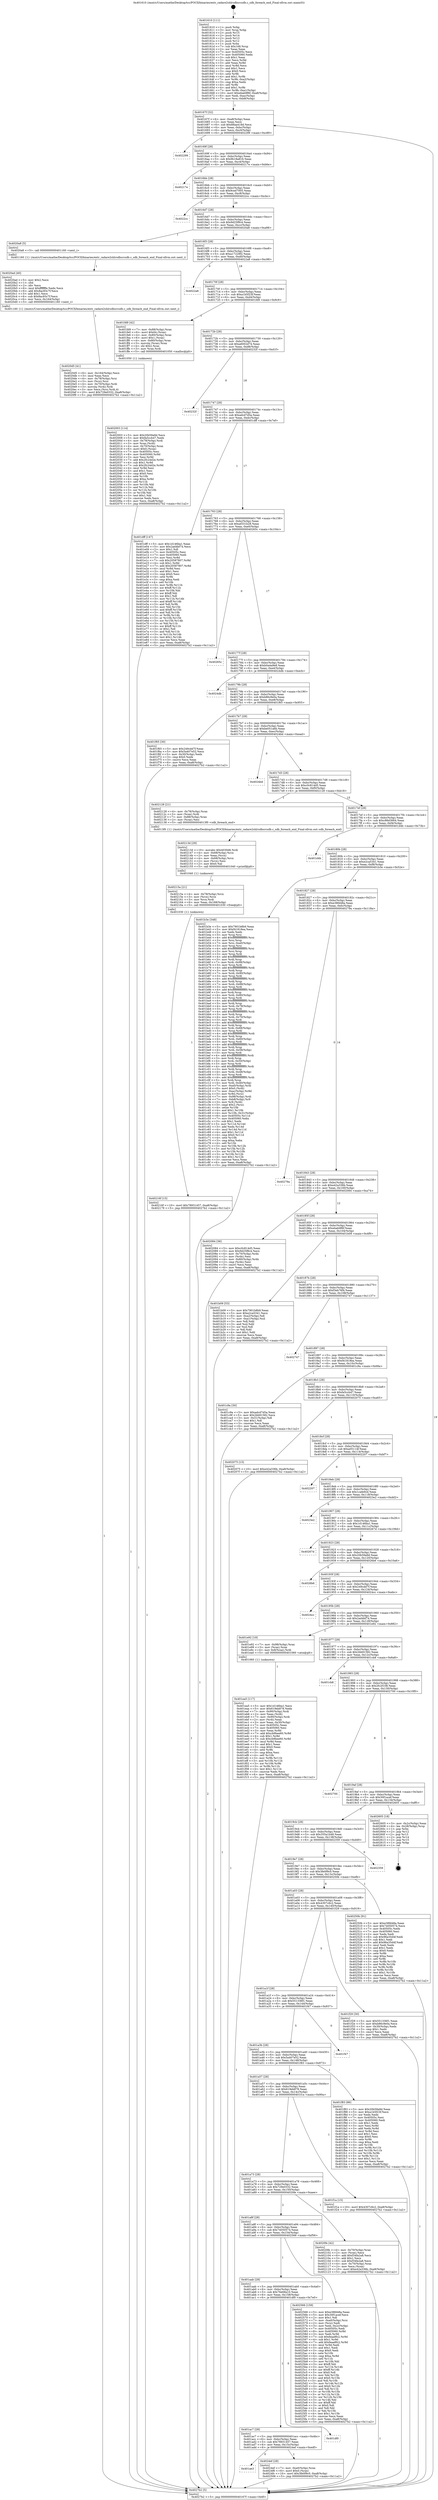 digraph "0x401610" {
  label = "0x401610 (/mnt/c/Users/mathe/Desktop/tcc/POCII/binaries/extr_radare2shlrsdbsrcsdb.c_sdb_foreach_end_Final-ollvm.out::main(0))"
  labelloc = "t"
  node[shape=record]

  Entry [label="",width=0.3,height=0.3,shape=circle,fillcolor=black,style=filled]
  "0x40167f" [label="{
     0x40167f [32]\l
     | [instrs]\l
     &nbsp;&nbsp;0x40167f \<+6\>: mov -0xa8(%rbp),%eax\l
     &nbsp;&nbsp;0x401685 \<+2\>: mov %eax,%ecx\l
     &nbsp;&nbsp;0x401687 \<+6\>: sub $0x88aa418d,%ecx\l
     &nbsp;&nbsp;0x40168d \<+6\>: mov %eax,-0xbc(%rbp)\l
     &nbsp;&nbsp;0x401693 \<+6\>: mov %ecx,-0xc0(%rbp)\l
     &nbsp;&nbsp;0x401699 \<+6\>: je 0000000000402299 \<main+0xc89\>\l
  }"]
  "0x402299" [label="{
     0x402299\l
  }", style=dashed]
  "0x40169f" [label="{
     0x40169f [28]\l
     | [instrs]\l
     &nbsp;&nbsp;0x40169f \<+5\>: jmp 00000000004016a4 \<main+0x94\>\l
     &nbsp;&nbsp;0x4016a4 \<+6\>: mov -0xbc(%rbp),%eax\l
     &nbsp;&nbsp;0x4016aa \<+5\>: sub $0x9b18a816,%eax\l
     &nbsp;&nbsp;0x4016af \<+6\>: mov %eax,-0xc4(%rbp)\l
     &nbsp;&nbsp;0x4016b5 \<+6\>: je 000000000040217e \<main+0xb6e\>\l
  }"]
  Exit [label="",width=0.3,height=0.3,shape=circle,fillcolor=black,style=filled,peripheries=2]
  "0x40217e" [label="{
     0x40217e\l
  }", style=dashed]
  "0x4016bb" [label="{
     0x4016bb [28]\l
     | [instrs]\l
     &nbsp;&nbsp;0x4016bb \<+5\>: jmp 00000000004016c0 \<main+0xb0\>\l
     &nbsp;&nbsp;0x4016c0 \<+6\>: mov -0xbc(%rbp),%eax\l
     &nbsp;&nbsp;0x4016c6 \<+5\>: sub $0x9ced7005,%eax\l
     &nbsp;&nbsp;0x4016cb \<+6\>: mov %eax,-0xc8(%rbp)\l
     &nbsp;&nbsp;0x4016d1 \<+6\>: je 00000000004022cc \<main+0xcbc\>\l
  }"]
  "0x401ae3" [label="{
     0x401ae3\l
  }", style=dashed]
  "0x4022cc" [label="{
     0x4022cc\l
  }", style=dashed]
  "0x4016d7" [label="{
     0x4016d7 [28]\l
     | [instrs]\l
     &nbsp;&nbsp;0x4016d7 \<+5\>: jmp 00000000004016dc \<main+0xcc\>\l
     &nbsp;&nbsp;0x4016dc \<+6\>: mov -0xbc(%rbp),%eax\l
     &nbsp;&nbsp;0x4016e2 \<+5\>: sub $0x9d25f8c4,%eax\l
     &nbsp;&nbsp;0x4016e7 \<+6\>: mov %eax,-0xcc(%rbp)\l
     &nbsp;&nbsp;0x4016ed \<+6\>: je 00000000004020a8 \<main+0xa98\>\l
  }"]
  "0x4024ef" [label="{
     0x4024ef [28]\l
     | [instrs]\l
     &nbsp;&nbsp;0x4024ef \<+7\>: mov -0xa0(%rbp),%rax\l
     &nbsp;&nbsp;0x4024f6 \<+6\>: movl $0x0,(%rax)\l
     &nbsp;&nbsp;0x4024fc \<+10\>: movl $0x3fe0f9c0,-0xa8(%rbp)\l
     &nbsp;&nbsp;0x402506 \<+5\>: jmp 00000000004027b2 \<main+0x11a2\>\l
  }"]
  "0x4020a8" [label="{
     0x4020a8 [5]\l
     | [instrs]\l
     &nbsp;&nbsp;0x4020a8 \<+5\>: call 0000000000401160 \<next_i\>\l
     | [calls]\l
     &nbsp;&nbsp;0x401160 \{1\} (/mnt/c/Users/mathe/Desktop/tcc/POCII/binaries/extr_radare2shlrsdbsrcsdb.c_sdb_foreach_end_Final-ollvm.out::next_i)\l
  }"]
  "0x4016f3" [label="{
     0x4016f3 [28]\l
     | [instrs]\l
     &nbsp;&nbsp;0x4016f3 \<+5\>: jmp 00000000004016f8 \<main+0xe8\>\l
     &nbsp;&nbsp;0x4016f8 \<+6\>: mov -0xbc(%rbp),%eax\l
     &nbsp;&nbsp;0x4016fe \<+5\>: sub $0xa17229f2,%eax\l
     &nbsp;&nbsp;0x401703 \<+6\>: mov %eax,-0xd0(%rbp)\l
     &nbsp;&nbsp;0x401709 \<+6\>: je 00000000004022a8 \<main+0xc98\>\l
  }"]
  "0x401ac7" [label="{
     0x401ac7 [28]\l
     | [instrs]\l
     &nbsp;&nbsp;0x401ac7 \<+5\>: jmp 0000000000401acc \<main+0x4bc\>\l
     &nbsp;&nbsp;0x401acc \<+6\>: mov -0xbc(%rbp),%eax\l
     &nbsp;&nbsp;0x401ad2 \<+5\>: sub $0x78931457,%eax\l
     &nbsp;&nbsp;0x401ad7 \<+6\>: mov %eax,-0x15c(%rbp)\l
     &nbsp;&nbsp;0x401add \<+6\>: je 00000000004024ef \<main+0xedf\>\l
  }"]
  "0x4022a8" [label="{
     0x4022a8\l
  }", style=dashed]
  "0x40170f" [label="{
     0x40170f [28]\l
     | [instrs]\l
     &nbsp;&nbsp;0x40170f \<+5\>: jmp 0000000000401714 \<main+0x104\>\l
     &nbsp;&nbsp;0x401714 \<+6\>: mov -0xbc(%rbp),%eax\l
     &nbsp;&nbsp;0x40171a \<+5\>: sub $0xa1b5f23f,%eax\l
     &nbsp;&nbsp;0x40171f \<+6\>: mov %eax,-0xd4(%rbp)\l
     &nbsp;&nbsp;0x401725 \<+6\>: je 0000000000401fd9 \<main+0x9c9\>\l
  }"]
  "0x401df0" [label="{
     0x401df0\l
  }", style=dashed]
  "0x401fd9" [label="{
     0x401fd9 [42]\l
     | [instrs]\l
     &nbsp;&nbsp;0x401fd9 \<+7\>: mov -0x88(%rbp),%rax\l
     &nbsp;&nbsp;0x401fe0 \<+6\>: movl $0x64,(%rax)\l
     &nbsp;&nbsp;0x401fe6 \<+4\>: mov -0x80(%rbp),%rax\l
     &nbsp;&nbsp;0x401fea \<+6\>: movl $0x1,(%rax)\l
     &nbsp;&nbsp;0x401ff0 \<+4\>: mov -0x80(%rbp),%rax\l
     &nbsp;&nbsp;0x401ff4 \<+3\>: movslq (%rax),%rax\l
     &nbsp;&nbsp;0x401ff7 \<+4\>: shl $0x2,%rax\l
     &nbsp;&nbsp;0x401ffb \<+3\>: mov %rax,%rdi\l
     &nbsp;&nbsp;0x401ffe \<+5\>: call 0000000000401050 \<malloc@plt\>\l
     | [calls]\l
     &nbsp;&nbsp;0x401050 \{1\} (unknown)\l
  }"]
  "0x40172b" [label="{
     0x40172b [28]\l
     | [instrs]\l
     &nbsp;&nbsp;0x40172b \<+5\>: jmp 0000000000401730 \<main+0x120\>\l
     &nbsp;&nbsp;0x401730 \<+6\>: mov -0xbc(%rbp),%eax\l
     &nbsp;&nbsp;0x401736 \<+5\>: sub $0xa6002d74,%eax\l
     &nbsp;&nbsp;0x40173b \<+6\>: mov %eax,-0xd8(%rbp)\l
     &nbsp;&nbsp;0x401741 \<+6\>: je 000000000040232f \<main+0xd1f\>\l
  }"]
  "0x401aab" [label="{
     0x401aab [28]\l
     | [instrs]\l
     &nbsp;&nbsp;0x401aab \<+5\>: jmp 0000000000401ab0 \<main+0x4a0\>\l
     &nbsp;&nbsp;0x401ab0 \<+6\>: mov -0xbc(%rbp),%eax\l
     &nbsp;&nbsp;0x401ab6 \<+5\>: sub $0x76e68a10,%eax\l
     &nbsp;&nbsp;0x401abb \<+6\>: mov %eax,-0x158(%rbp)\l
     &nbsp;&nbsp;0x401ac1 \<+6\>: je 0000000000401df0 \<main+0x7e0\>\l
  }"]
  "0x40232f" [label="{
     0x40232f\l
  }", style=dashed]
  "0x401747" [label="{
     0x401747 [28]\l
     | [instrs]\l
     &nbsp;&nbsp;0x401747 \<+5\>: jmp 000000000040174c \<main+0x13c\>\l
     &nbsp;&nbsp;0x40174c \<+6\>: mov -0xbc(%rbp),%eax\l
     &nbsp;&nbsp;0x401752 \<+5\>: sub $0xadcd7d5a,%eax\l
     &nbsp;&nbsp;0x401757 \<+6\>: mov %eax,-0xdc(%rbp)\l
     &nbsp;&nbsp;0x40175d \<+6\>: je 0000000000401dff \<main+0x7ef\>\l
  }"]
  "0x402566" [label="{
     0x402566 [159]\l
     | [instrs]\l
     &nbsp;&nbsp;0x402566 \<+5\>: mov $0xe38fd48a,%eax\l
     &nbsp;&nbsp;0x40256b \<+5\>: mov $0x30f1acef,%ecx\l
     &nbsp;&nbsp;0x402570 \<+2\>: mov $0x1,%dl\l
     &nbsp;&nbsp;0x402572 \<+7\>: mov -0xa0(%rbp),%rsi\l
     &nbsp;&nbsp;0x402579 \<+2\>: mov (%rsi),%edi\l
     &nbsp;&nbsp;0x40257b \<+3\>: mov %edi,-0x2c(%rbp)\l
     &nbsp;&nbsp;0x40257e \<+7\>: mov 0x40505c,%edi\l
     &nbsp;&nbsp;0x402585 \<+8\>: mov 0x405060,%r8d\l
     &nbsp;&nbsp;0x40258d \<+3\>: mov %edi,%r9d\l
     &nbsp;&nbsp;0x402590 \<+7\>: sub $0xfeaa8fc2,%r9d\l
     &nbsp;&nbsp;0x402597 \<+4\>: sub $0x1,%r9d\l
     &nbsp;&nbsp;0x40259b \<+7\>: add $0xfeaa8fc2,%r9d\l
     &nbsp;&nbsp;0x4025a2 \<+4\>: imul %r9d,%edi\l
     &nbsp;&nbsp;0x4025a6 \<+3\>: and $0x1,%edi\l
     &nbsp;&nbsp;0x4025a9 \<+3\>: cmp $0x0,%edi\l
     &nbsp;&nbsp;0x4025ac \<+4\>: sete %r10b\l
     &nbsp;&nbsp;0x4025b0 \<+4\>: cmp $0xa,%r8d\l
     &nbsp;&nbsp;0x4025b4 \<+4\>: setl %r11b\l
     &nbsp;&nbsp;0x4025b8 \<+3\>: mov %r10b,%bl\l
     &nbsp;&nbsp;0x4025bb \<+3\>: xor $0xff,%bl\l
     &nbsp;&nbsp;0x4025be \<+3\>: mov %r11b,%r14b\l
     &nbsp;&nbsp;0x4025c1 \<+4\>: xor $0xff,%r14b\l
     &nbsp;&nbsp;0x4025c5 \<+3\>: xor $0x0,%dl\l
     &nbsp;&nbsp;0x4025c8 \<+3\>: mov %bl,%r15b\l
     &nbsp;&nbsp;0x4025cb \<+4\>: and $0x0,%r15b\l
     &nbsp;&nbsp;0x4025cf \<+3\>: and %dl,%r10b\l
     &nbsp;&nbsp;0x4025d2 \<+3\>: mov %r14b,%r12b\l
     &nbsp;&nbsp;0x4025d5 \<+4\>: and $0x0,%r12b\l
     &nbsp;&nbsp;0x4025d9 \<+3\>: and %dl,%r11b\l
     &nbsp;&nbsp;0x4025dc \<+3\>: or %r10b,%r15b\l
     &nbsp;&nbsp;0x4025df \<+3\>: or %r11b,%r12b\l
     &nbsp;&nbsp;0x4025e2 \<+3\>: xor %r12b,%r15b\l
     &nbsp;&nbsp;0x4025e5 \<+3\>: or %r14b,%bl\l
     &nbsp;&nbsp;0x4025e8 \<+3\>: xor $0xff,%bl\l
     &nbsp;&nbsp;0x4025eb \<+3\>: or $0x0,%dl\l
     &nbsp;&nbsp;0x4025ee \<+2\>: and %dl,%bl\l
     &nbsp;&nbsp;0x4025f0 \<+3\>: or %bl,%r15b\l
     &nbsp;&nbsp;0x4025f3 \<+4\>: test $0x1,%r15b\l
     &nbsp;&nbsp;0x4025f7 \<+3\>: cmovne %ecx,%eax\l
     &nbsp;&nbsp;0x4025fa \<+6\>: mov %eax,-0xa8(%rbp)\l
     &nbsp;&nbsp;0x402600 \<+5\>: jmp 00000000004027b2 \<main+0x11a2\>\l
  }"]
  "0x401dff" [label="{
     0x401dff [147]\l
     | [instrs]\l
     &nbsp;&nbsp;0x401dff \<+5\>: mov $0x1d146ba1,%eax\l
     &nbsp;&nbsp;0x401e04 \<+5\>: mov $0x2ad4bf74,%ecx\l
     &nbsp;&nbsp;0x401e09 \<+2\>: mov $0x1,%dl\l
     &nbsp;&nbsp;0x401e0b \<+7\>: mov 0x40505c,%esi\l
     &nbsp;&nbsp;0x401e12 \<+7\>: mov 0x405060,%edi\l
     &nbsp;&nbsp;0x401e19 \<+3\>: mov %esi,%r8d\l
     &nbsp;&nbsp;0x401e1c \<+7\>: sub $0x20587807,%r8d\l
     &nbsp;&nbsp;0x401e23 \<+4\>: sub $0x1,%r8d\l
     &nbsp;&nbsp;0x401e27 \<+7\>: add $0x20587807,%r8d\l
     &nbsp;&nbsp;0x401e2e \<+4\>: imul %r8d,%esi\l
     &nbsp;&nbsp;0x401e32 \<+3\>: and $0x1,%esi\l
     &nbsp;&nbsp;0x401e35 \<+3\>: cmp $0x0,%esi\l
     &nbsp;&nbsp;0x401e38 \<+4\>: sete %r9b\l
     &nbsp;&nbsp;0x401e3c \<+3\>: cmp $0xa,%edi\l
     &nbsp;&nbsp;0x401e3f \<+4\>: setl %r10b\l
     &nbsp;&nbsp;0x401e43 \<+3\>: mov %r9b,%r11b\l
     &nbsp;&nbsp;0x401e46 \<+4\>: xor $0xff,%r11b\l
     &nbsp;&nbsp;0x401e4a \<+3\>: mov %r10b,%bl\l
     &nbsp;&nbsp;0x401e4d \<+3\>: xor $0xff,%bl\l
     &nbsp;&nbsp;0x401e50 \<+3\>: xor $0x1,%dl\l
     &nbsp;&nbsp;0x401e53 \<+3\>: mov %r11b,%r14b\l
     &nbsp;&nbsp;0x401e56 \<+4\>: and $0xff,%r14b\l
     &nbsp;&nbsp;0x401e5a \<+3\>: and %dl,%r9b\l
     &nbsp;&nbsp;0x401e5d \<+3\>: mov %bl,%r15b\l
     &nbsp;&nbsp;0x401e60 \<+4\>: and $0xff,%r15b\l
     &nbsp;&nbsp;0x401e64 \<+3\>: and %dl,%r10b\l
     &nbsp;&nbsp;0x401e67 \<+3\>: or %r9b,%r14b\l
     &nbsp;&nbsp;0x401e6a \<+3\>: or %r10b,%r15b\l
     &nbsp;&nbsp;0x401e6d \<+3\>: xor %r15b,%r14b\l
     &nbsp;&nbsp;0x401e70 \<+3\>: or %bl,%r11b\l
     &nbsp;&nbsp;0x401e73 \<+4\>: xor $0xff,%r11b\l
     &nbsp;&nbsp;0x401e77 \<+3\>: or $0x1,%dl\l
     &nbsp;&nbsp;0x401e7a \<+3\>: and %dl,%r11b\l
     &nbsp;&nbsp;0x401e7d \<+3\>: or %r11b,%r14b\l
     &nbsp;&nbsp;0x401e80 \<+4\>: test $0x1,%r14b\l
     &nbsp;&nbsp;0x401e84 \<+3\>: cmovne %ecx,%eax\l
     &nbsp;&nbsp;0x401e87 \<+6\>: mov %eax,-0xa8(%rbp)\l
     &nbsp;&nbsp;0x401e8d \<+5\>: jmp 00000000004027b2 \<main+0x11a2\>\l
  }"]
  "0x401763" [label="{
     0x401763 [28]\l
     | [instrs]\l
     &nbsp;&nbsp;0x401763 \<+5\>: jmp 0000000000401768 \<main+0x158\>\l
     &nbsp;&nbsp;0x401768 \<+6\>: mov -0xbc(%rbp),%eax\l
     &nbsp;&nbsp;0x40176e \<+5\>: sub $0xaf331b28,%eax\l
     &nbsp;&nbsp;0x401773 \<+6\>: mov %eax,-0xe0(%rbp)\l
     &nbsp;&nbsp;0x401779 \<+6\>: je 000000000040265c \<main+0x104c\>\l
  }"]
  "0x40216f" [label="{
     0x40216f [15]\l
     | [instrs]\l
     &nbsp;&nbsp;0x40216f \<+10\>: movl $0x78931457,-0xa8(%rbp)\l
     &nbsp;&nbsp;0x402179 \<+5\>: jmp 00000000004027b2 \<main+0x11a2\>\l
  }"]
  "0x40265c" [label="{
     0x40265c\l
  }", style=dashed]
  "0x40177f" [label="{
     0x40177f [28]\l
     | [instrs]\l
     &nbsp;&nbsp;0x40177f \<+5\>: jmp 0000000000401784 \<main+0x174\>\l
     &nbsp;&nbsp;0x401784 \<+6\>: mov -0xbc(%rbp),%eax\l
     &nbsp;&nbsp;0x40178a \<+5\>: sub $0xb0a4a9e8,%eax\l
     &nbsp;&nbsp;0x40178f \<+6\>: mov %eax,-0xe4(%rbp)\l
     &nbsp;&nbsp;0x401795 \<+6\>: je 00000000004024db \<main+0xecb\>\l
  }"]
  "0x40215a" [label="{
     0x40215a [21]\l
     | [instrs]\l
     &nbsp;&nbsp;0x40215a \<+4\>: mov -0x78(%rbp),%rcx\l
     &nbsp;&nbsp;0x40215e \<+3\>: mov (%rcx),%rcx\l
     &nbsp;&nbsp;0x402161 \<+3\>: mov %rcx,%rdi\l
     &nbsp;&nbsp;0x402164 \<+6\>: mov %eax,-0x168(%rbp)\l
     &nbsp;&nbsp;0x40216a \<+5\>: call 0000000000401030 \<free@plt\>\l
     | [calls]\l
     &nbsp;&nbsp;0x401030 \{1\} (unknown)\l
  }"]
  "0x4024db" [label="{
     0x4024db\l
  }", style=dashed]
  "0x40179b" [label="{
     0x40179b [28]\l
     | [instrs]\l
     &nbsp;&nbsp;0x40179b \<+5\>: jmp 00000000004017a0 \<main+0x190\>\l
     &nbsp;&nbsp;0x4017a0 \<+6\>: mov -0xbc(%rbp),%eax\l
     &nbsp;&nbsp;0x4017a6 \<+5\>: sub $0xb86c9e0a,%eax\l
     &nbsp;&nbsp;0x4017ab \<+6\>: mov %eax,-0xe8(%rbp)\l
     &nbsp;&nbsp;0x4017b1 \<+6\>: je 0000000000401f65 \<main+0x955\>\l
  }"]
  "0x40213d" [label="{
     0x40213d [29]\l
     | [instrs]\l
     &nbsp;&nbsp;0x40213d \<+10\>: movabs $0x4030d6,%rdi\l
     &nbsp;&nbsp;0x402147 \<+4\>: mov -0x68(%rbp),%rcx\l
     &nbsp;&nbsp;0x40214b \<+2\>: mov %eax,(%rcx)\l
     &nbsp;&nbsp;0x40214d \<+4\>: mov -0x68(%rbp),%rcx\l
     &nbsp;&nbsp;0x402151 \<+2\>: mov (%rcx),%esi\l
     &nbsp;&nbsp;0x402153 \<+2\>: mov $0x0,%al\l
     &nbsp;&nbsp;0x402155 \<+5\>: call 0000000000401040 \<printf@plt\>\l
     | [calls]\l
     &nbsp;&nbsp;0x401040 \{1\} (unknown)\l
  }"]
  "0x401f65" [label="{
     0x401f65 [30]\l
     | [instrs]\l
     &nbsp;&nbsp;0x401f65 \<+5\>: mov $0x249cdd7f,%eax\l
     &nbsp;&nbsp;0x401f6a \<+5\>: mov $0x5a407e52,%ecx\l
     &nbsp;&nbsp;0x401f6f \<+3\>: mov -0x30(%rbp),%edx\l
     &nbsp;&nbsp;0x401f72 \<+3\>: cmp $0x0,%edx\l
     &nbsp;&nbsp;0x401f75 \<+3\>: cmove %ecx,%eax\l
     &nbsp;&nbsp;0x401f78 \<+6\>: mov %eax,-0xa8(%rbp)\l
     &nbsp;&nbsp;0x401f7e \<+5\>: jmp 00000000004027b2 \<main+0x11a2\>\l
  }"]
  "0x4017b7" [label="{
     0x4017b7 [28]\l
     | [instrs]\l
     &nbsp;&nbsp;0x4017b7 \<+5\>: jmp 00000000004017bc \<main+0x1ac\>\l
     &nbsp;&nbsp;0x4017bc \<+6\>: mov -0xbc(%rbp),%eax\l
     &nbsp;&nbsp;0x4017c2 \<+5\>: sub $0xbe051a6b,%eax\l
     &nbsp;&nbsp;0x4017c7 \<+6\>: mov %eax,-0xec(%rbp)\l
     &nbsp;&nbsp;0x4017cd \<+6\>: je 00000000004024bd \<main+0xead\>\l
  }"]
  "0x401a8f" [label="{
     0x401a8f [28]\l
     | [instrs]\l
     &nbsp;&nbsp;0x401a8f \<+5\>: jmp 0000000000401a94 \<main+0x484\>\l
     &nbsp;&nbsp;0x401a94 \<+6\>: mov -0xbc(%rbp),%eax\l
     &nbsp;&nbsp;0x401a9a \<+5\>: sub $0x74050574,%eax\l
     &nbsp;&nbsp;0x401a9f \<+6\>: mov %eax,-0x154(%rbp)\l
     &nbsp;&nbsp;0x401aa5 \<+6\>: je 0000000000402566 \<main+0xf56\>\l
  }"]
  "0x4024bd" [label="{
     0x4024bd\l
  }", style=dashed]
  "0x4017d3" [label="{
     0x4017d3 [28]\l
     | [instrs]\l
     &nbsp;&nbsp;0x4017d3 \<+5\>: jmp 00000000004017d8 \<main+0x1c8\>\l
     &nbsp;&nbsp;0x4017d8 \<+6\>: mov -0xbc(%rbp),%eax\l
     &nbsp;&nbsp;0x4017de \<+5\>: sub $0xc0c814d5,%eax\l
     &nbsp;&nbsp;0x4017e3 \<+6\>: mov %eax,-0xf0(%rbp)\l
     &nbsp;&nbsp;0x4017e9 \<+6\>: je 0000000000402128 \<main+0xb18\>\l
  }"]
  "0x4020fe" [label="{
     0x4020fe [42]\l
     | [instrs]\l
     &nbsp;&nbsp;0x4020fe \<+4\>: mov -0x70(%rbp),%rax\l
     &nbsp;&nbsp;0x402102 \<+2\>: mov (%rax),%ecx\l
     &nbsp;&nbsp;0x402104 \<+6\>: add $0xf34fa2a8,%ecx\l
     &nbsp;&nbsp;0x40210a \<+3\>: add $0x1,%ecx\l
     &nbsp;&nbsp;0x40210d \<+6\>: sub $0xf34fa2a8,%ecx\l
     &nbsp;&nbsp;0x402113 \<+4\>: mov -0x70(%rbp),%rax\l
     &nbsp;&nbsp;0x402117 \<+2\>: mov %ecx,(%rax)\l
     &nbsp;&nbsp;0x402119 \<+10\>: movl $0xe42a336b,-0xa8(%rbp)\l
     &nbsp;&nbsp;0x402123 \<+5\>: jmp 00000000004027b2 \<main+0x11a2\>\l
  }"]
  "0x402128" [label="{
     0x402128 [21]\l
     | [instrs]\l
     &nbsp;&nbsp;0x402128 \<+4\>: mov -0x78(%rbp),%rax\l
     &nbsp;&nbsp;0x40212c \<+3\>: mov (%rax),%rdi\l
     &nbsp;&nbsp;0x40212f \<+7\>: mov -0x88(%rbp),%rax\l
     &nbsp;&nbsp;0x402136 \<+2\>: mov (%rax),%esi\l
     &nbsp;&nbsp;0x402138 \<+5\>: call 00000000004013f0 \<sdb_foreach_end\>\l
     | [calls]\l
     &nbsp;&nbsp;0x4013f0 \{1\} (/mnt/c/Users/mathe/Desktop/tcc/POCII/binaries/extr_radare2shlrsdbsrcsdb.c_sdb_foreach_end_Final-ollvm.out::sdb_foreach_end)\l
  }"]
  "0x4017ef" [label="{
     0x4017ef [28]\l
     | [instrs]\l
     &nbsp;&nbsp;0x4017ef \<+5\>: jmp 00000000004017f4 \<main+0x1e4\>\l
     &nbsp;&nbsp;0x4017f4 \<+6\>: mov -0xbc(%rbp),%eax\l
     &nbsp;&nbsp;0x4017fa \<+5\>: sub $0xc86d3664,%eax\l
     &nbsp;&nbsp;0x4017ff \<+6\>: mov %eax,-0xf4(%rbp)\l
     &nbsp;&nbsp;0x401805 \<+6\>: je 0000000000401d4b \<main+0x73b\>\l
  }"]
  "0x4020d5" [label="{
     0x4020d5 [41]\l
     | [instrs]\l
     &nbsp;&nbsp;0x4020d5 \<+6\>: mov -0x164(%rbp),%ecx\l
     &nbsp;&nbsp;0x4020db \<+3\>: imul %eax,%ecx\l
     &nbsp;&nbsp;0x4020de \<+4\>: mov -0x78(%rbp),%rsi\l
     &nbsp;&nbsp;0x4020e2 \<+3\>: mov (%rsi),%rsi\l
     &nbsp;&nbsp;0x4020e5 \<+4\>: mov -0x70(%rbp),%rdi\l
     &nbsp;&nbsp;0x4020e9 \<+3\>: movslq (%rdi),%rdi\l
     &nbsp;&nbsp;0x4020ec \<+3\>: mov %ecx,(%rsi,%rdi,4)\l
     &nbsp;&nbsp;0x4020ef \<+10\>: movl $0x729e0332,-0xa8(%rbp)\l
     &nbsp;&nbsp;0x4020f9 \<+5\>: jmp 00000000004027b2 \<main+0x11a2\>\l
  }"]
  "0x401d4b" [label="{
     0x401d4b\l
  }", style=dashed]
  "0x40180b" [label="{
     0x40180b [28]\l
     | [instrs]\l
     &nbsp;&nbsp;0x40180b \<+5\>: jmp 0000000000401810 \<main+0x200\>\l
     &nbsp;&nbsp;0x401810 \<+6\>: mov -0xbc(%rbp),%eax\l
     &nbsp;&nbsp;0x401816 \<+5\>: sub $0xe2ca5341,%eax\l
     &nbsp;&nbsp;0x40181b \<+6\>: mov %eax,-0xf8(%rbp)\l
     &nbsp;&nbsp;0x401821 \<+6\>: je 0000000000401b3e \<main+0x52e\>\l
  }"]
  "0x4020ad" [label="{
     0x4020ad [40]\l
     | [instrs]\l
     &nbsp;&nbsp;0x4020ad \<+5\>: mov $0x2,%ecx\l
     &nbsp;&nbsp;0x4020b2 \<+1\>: cltd\l
     &nbsp;&nbsp;0x4020b3 \<+2\>: idiv %ecx\l
     &nbsp;&nbsp;0x4020b5 \<+6\>: imul $0xfffffffe,%edx,%ecx\l
     &nbsp;&nbsp;0x4020bb \<+6\>: add $0x8ac93c7f,%ecx\l
     &nbsp;&nbsp;0x4020c1 \<+3\>: add $0x1,%ecx\l
     &nbsp;&nbsp;0x4020c4 \<+6\>: sub $0x8ac93c7f,%ecx\l
     &nbsp;&nbsp;0x4020ca \<+6\>: mov %ecx,-0x164(%rbp)\l
     &nbsp;&nbsp;0x4020d0 \<+5\>: call 0000000000401160 \<next_i\>\l
     | [calls]\l
     &nbsp;&nbsp;0x401160 \{1\} (/mnt/c/Users/mathe/Desktop/tcc/POCII/binaries/extr_radare2shlrsdbsrcsdb.c_sdb_foreach_end_Final-ollvm.out::next_i)\l
  }"]
  "0x401b3e" [label="{
     0x401b3e [348]\l
     | [instrs]\l
     &nbsp;&nbsp;0x401b3e \<+5\>: mov $0x7901b8b9,%eax\l
     &nbsp;&nbsp;0x401b43 \<+5\>: mov $0xf41818ea,%ecx\l
     &nbsp;&nbsp;0x401b48 \<+2\>: xor %edx,%edx\l
     &nbsp;&nbsp;0x401b4a \<+3\>: mov %rsp,%rsi\l
     &nbsp;&nbsp;0x401b4d \<+4\>: add $0xfffffffffffffff0,%rsi\l
     &nbsp;&nbsp;0x401b51 \<+3\>: mov %rsi,%rsp\l
     &nbsp;&nbsp;0x401b54 \<+7\>: mov %rsi,-0xa0(%rbp)\l
     &nbsp;&nbsp;0x401b5b \<+3\>: mov %rsp,%rsi\l
     &nbsp;&nbsp;0x401b5e \<+4\>: add $0xfffffffffffffff0,%rsi\l
     &nbsp;&nbsp;0x401b62 \<+3\>: mov %rsi,%rsp\l
     &nbsp;&nbsp;0x401b65 \<+3\>: mov %rsp,%rdi\l
     &nbsp;&nbsp;0x401b68 \<+4\>: add $0xfffffffffffffff0,%rdi\l
     &nbsp;&nbsp;0x401b6c \<+3\>: mov %rdi,%rsp\l
     &nbsp;&nbsp;0x401b6f \<+7\>: mov %rdi,-0x98(%rbp)\l
     &nbsp;&nbsp;0x401b76 \<+3\>: mov %rsp,%rdi\l
     &nbsp;&nbsp;0x401b79 \<+4\>: add $0xfffffffffffffff0,%rdi\l
     &nbsp;&nbsp;0x401b7d \<+3\>: mov %rdi,%rsp\l
     &nbsp;&nbsp;0x401b80 \<+7\>: mov %rdi,-0x90(%rbp)\l
     &nbsp;&nbsp;0x401b87 \<+3\>: mov %rsp,%rdi\l
     &nbsp;&nbsp;0x401b8a \<+4\>: add $0xfffffffffffffff0,%rdi\l
     &nbsp;&nbsp;0x401b8e \<+3\>: mov %rdi,%rsp\l
     &nbsp;&nbsp;0x401b91 \<+7\>: mov %rdi,-0x88(%rbp)\l
     &nbsp;&nbsp;0x401b98 \<+3\>: mov %rsp,%rdi\l
     &nbsp;&nbsp;0x401b9b \<+4\>: add $0xfffffffffffffff0,%rdi\l
     &nbsp;&nbsp;0x401b9f \<+3\>: mov %rdi,%rsp\l
     &nbsp;&nbsp;0x401ba2 \<+4\>: mov %rdi,-0x80(%rbp)\l
     &nbsp;&nbsp;0x401ba6 \<+3\>: mov %rsp,%rdi\l
     &nbsp;&nbsp;0x401ba9 \<+4\>: add $0xfffffffffffffff0,%rdi\l
     &nbsp;&nbsp;0x401bad \<+3\>: mov %rdi,%rsp\l
     &nbsp;&nbsp;0x401bb0 \<+4\>: mov %rdi,-0x78(%rbp)\l
     &nbsp;&nbsp;0x401bb4 \<+3\>: mov %rsp,%rdi\l
     &nbsp;&nbsp;0x401bb7 \<+4\>: add $0xfffffffffffffff0,%rdi\l
     &nbsp;&nbsp;0x401bbb \<+3\>: mov %rdi,%rsp\l
     &nbsp;&nbsp;0x401bbe \<+4\>: mov %rdi,-0x70(%rbp)\l
     &nbsp;&nbsp;0x401bc2 \<+3\>: mov %rsp,%rdi\l
     &nbsp;&nbsp;0x401bc5 \<+4\>: add $0xfffffffffffffff0,%rdi\l
     &nbsp;&nbsp;0x401bc9 \<+3\>: mov %rdi,%rsp\l
     &nbsp;&nbsp;0x401bcc \<+4\>: mov %rdi,-0x68(%rbp)\l
     &nbsp;&nbsp;0x401bd0 \<+3\>: mov %rsp,%rdi\l
     &nbsp;&nbsp;0x401bd3 \<+4\>: add $0xfffffffffffffff0,%rdi\l
     &nbsp;&nbsp;0x401bd7 \<+3\>: mov %rdi,%rsp\l
     &nbsp;&nbsp;0x401bda \<+4\>: mov %rdi,-0x60(%rbp)\l
     &nbsp;&nbsp;0x401bde \<+3\>: mov %rsp,%rdi\l
     &nbsp;&nbsp;0x401be1 \<+4\>: add $0xfffffffffffffff0,%rdi\l
     &nbsp;&nbsp;0x401be5 \<+3\>: mov %rdi,%rsp\l
     &nbsp;&nbsp;0x401be8 \<+4\>: mov %rdi,-0x58(%rbp)\l
     &nbsp;&nbsp;0x401bec \<+3\>: mov %rsp,%rdi\l
     &nbsp;&nbsp;0x401bef \<+4\>: add $0xfffffffffffffff0,%rdi\l
     &nbsp;&nbsp;0x401bf3 \<+3\>: mov %rdi,%rsp\l
     &nbsp;&nbsp;0x401bf6 \<+4\>: mov %rdi,-0x50(%rbp)\l
     &nbsp;&nbsp;0x401bfa \<+3\>: mov %rsp,%rdi\l
     &nbsp;&nbsp;0x401bfd \<+4\>: add $0xfffffffffffffff0,%rdi\l
     &nbsp;&nbsp;0x401c01 \<+3\>: mov %rdi,%rsp\l
     &nbsp;&nbsp;0x401c04 \<+4\>: mov %rdi,-0x48(%rbp)\l
     &nbsp;&nbsp;0x401c08 \<+3\>: mov %rsp,%rdi\l
     &nbsp;&nbsp;0x401c0b \<+4\>: add $0xfffffffffffffff0,%rdi\l
     &nbsp;&nbsp;0x401c0f \<+3\>: mov %rdi,%rsp\l
     &nbsp;&nbsp;0x401c12 \<+4\>: mov %rdi,-0x40(%rbp)\l
     &nbsp;&nbsp;0x401c16 \<+7\>: mov -0xa0(%rbp),%rdi\l
     &nbsp;&nbsp;0x401c1d \<+6\>: movl $0x0,(%rdi)\l
     &nbsp;&nbsp;0x401c23 \<+7\>: mov -0xac(%rbp),%r8d\l
     &nbsp;&nbsp;0x401c2a \<+3\>: mov %r8d,(%rsi)\l
     &nbsp;&nbsp;0x401c2d \<+7\>: mov -0x98(%rbp),%rdi\l
     &nbsp;&nbsp;0x401c34 \<+7\>: mov -0xb8(%rbp),%r9\l
     &nbsp;&nbsp;0x401c3b \<+3\>: mov %r9,(%rdi)\l
     &nbsp;&nbsp;0x401c3e \<+3\>: cmpl $0x2,(%rsi)\l
     &nbsp;&nbsp;0x401c41 \<+4\>: setne %r10b\l
     &nbsp;&nbsp;0x401c45 \<+4\>: and $0x1,%r10b\l
     &nbsp;&nbsp;0x401c49 \<+4\>: mov %r10b,-0x31(%rbp)\l
     &nbsp;&nbsp;0x401c4d \<+8\>: mov 0x40505c,%r11d\l
     &nbsp;&nbsp;0x401c55 \<+7\>: mov 0x405060,%ebx\l
     &nbsp;&nbsp;0x401c5c \<+3\>: sub $0x1,%edx\l
     &nbsp;&nbsp;0x401c5f \<+3\>: mov %r11d,%r14d\l
     &nbsp;&nbsp;0x401c62 \<+3\>: add %edx,%r14d\l
     &nbsp;&nbsp;0x401c65 \<+4\>: imul %r14d,%r11d\l
     &nbsp;&nbsp;0x401c69 \<+4\>: and $0x1,%r11d\l
     &nbsp;&nbsp;0x401c6d \<+4\>: cmp $0x0,%r11d\l
     &nbsp;&nbsp;0x401c71 \<+4\>: sete %r10b\l
     &nbsp;&nbsp;0x401c75 \<+3\>: cmp $0xa,%ebx\l
     &nbsp;&nbsp;0x401c78 \<+4\>: setl %r15b\l
     &nbsp;&nbsp;0x401c7c \<+3\>: mov %r10b,%r12b\l
     &nbsp;&nbsp;0x401c7f \<+3\>: and %r15b,%r12b\l
     &nbsp;&nbsp;0x401c82 \<+3\>: xor %r15b,%r10b\l
     &nbsp;&nbsp;0x401c85 \<+3\>: or %r10b,%r12b\l
     &nbsp;&nbsp;0x401c88 \<+4\>: test $0x1,%r12b\l
     &nbsp;&nbsp;0x401c8c \<+3\>: cmovne %ecx,%eax\l
     &nbsp;&nbsp;0x401c8f \<+6\>: mov %eax,-0xa8(%rbp)\l
     &nbsp;&nbsp;0x401c95 \<+5\>: jmp 00000000004027b2 \<main+0x11a2\>\l
  }"]
  "0x401827" [label="{
     0x401827 [28]\l
     | [instrs]\l
     &nbsp;&nbsp;0x401827 \<+5\>: jmp 000000000040182c \<main+0x21c\>\l
     &nbsp;&nbsp;0x40182c \<+6\>: mov -0xbc(%rbp),%eax\l
     &nbsp;&nbsp;0x401832 \<+5\>: sub $0xe38fd48a,%eax\l
     &nbsp;&nbsp;0x401837 \<+6\>: mov %eax,-0xfc(%rbp)\l
     &nbsp;&nbsp;0x40183d \<+6\>: je 000000000040279a \<main+0x118a\>\l
  }"]
  "0x402003" [label="{
     0x402003 [114]\l
     | [instrs]\l
     &nbsp;&nbsp;0x402003 \<+5\>: mov $0x20b59a9d,%ecx\l
     &nbsp;&nbsp;0x402008 \<+5\>: mov $0xfa5ccb47,%edx\l
     &nbsp;&nbsp;0x40200d \<+4\>: mov -0x78(%rbp),%rdi\l
     &nbsp;&nbsp;0x402011 \<+3\>: mov %rax,(%rdi)\l
     &nbsp;&nbsp;0x402014 \<+4\>: mov -0x70(%rbp),%rax\l
     &nbsp;&nbsp;0x402018 \<+6\>: movl $0x0,(%rax)\l
     &nbsp;&nbsp;0x40201e \<+7\>: mov 0x40505c,%esi\l
     &nbsp;&nbsp;0x402025 \<+8\>: mov 0x405060,%r8d\l
     &nbsp;&nbsp;0x40202d \<+3\>: mov %esi,%r9d\l
     &nbsp;&nbsp;0x402030 \<+7\>: add $0x2fc24d2e,%r9d\l
     &nbsp;&nbsp;0x402037 \<+4\>: sub $0x1,%r9d\l
     &nbsp;&nbsp;0x40203b \<+7\>: sub $0x2fc24d2e,%r9d\l
     &nbsp;&nbsp;0x402042 \<+4\>: imul %r9d,%esi\l
     &nbsp;&nbsp;0x402046 \<+3\>: and $0x1,%esi\l
     &nbsp;&nbsp;0x402049 \<+3\>: cmp $0x0,%esi\l
     &nbsp;&nbsp;0x40204c \<+4\>: sete %r10b\l
     &nbsp;&nbsp;0x402050 \<+4\>: cmp $0xa,%r8d\l
     &nbsp;&nbsp;0x402054 \<+4\>: setl %r11b\l
     &nbsp;&nbsp;0x402058 \<+3\>: mov %r10b,%bl\l
     &nbsp;&nbsp;0x40205b \<+3\>: and %r11b,%bl\l
     &nbsp;&nbsp;0x40205e \<+3\>: xor %r11b,%r10b\l
     &nbsp;&nbsp;0x402061 \<+3\>: or %r10b,%bl\l
     &nbsp;&nbsp;0x402064 \<+3\>: test $0x1,%bl\l
     &nbsp;&nbsp;0x402067 \<+3\>: cmovne %edx,%ecx\l
     &nbsp;&nbsp;0x40206a \<+6\>: mov %ecx,-0xa8(%rbp)\l
     &nbsp;&nbsp;0x402070 \<+5\>: jmp 00000000004027b2 \<main+0x11a2\>\l
  }"]
  "0x40279a" [label="{
     0x40279a\l
  }", style=dashed]
  "0x401843" [label="{
     0x401843 [28]\l
     | [instrs]\l
     &nbsp;&nbsp;0x401843 \<+5\>: jmp 0000000000401848 \<main+0x238\>\l
     &nbsp;&nbsp;0x401848 \<+6\>: mov -0xbc(%rbp),%eax\l
     &nbsp;&nbsp;0x40184e \<+5\>: sub $0xe42a336b,%eax\l
     &nbsp;&nbsp;0x401853 \<+6\>: mov %eax,-0x100(%rbp)\l
     &nbsp;&nbsp;0x401859 \<+6\>: je 0000000000402084 \<main+0xa74\>\l
  }"]
  "0x401a73" [label="{
     0x401a73 [28]\l
     | [instrs]\l
     &nbsp;&nbsp;0x401a73 \<+5\>: jmp 0000000000401a78 \<main+0x468\>\l
     &nbsp;&nbsp;0x401a78 \<+6\>: mov -0xbc(%rbp),%eax\l
     &nbsp;&nbsp;0x401a7e \<+5\>: sub $0x729e0332,%eax\l
     &nbsp;&nbsp;0x401a83 \<+6\>: mov %eax,-0x150(%rbp)\l
     &nbsp;&nbsp;0x401a89 \<+6\>: je 00000000004020fe \<main+0xaee\>\l
  }"]
  "0x402084" [label="{
     0x402084 [36]\l
     | [instrs]\l
     &nbsp;&nbsp;0x402084 \<+5\>: mov $0xc0c814d5,%eax\l
     &nbsp;&nbsp;0x402089 \<+5\>: mov $0x9d25f8c4,%ecx\l
     &nbsp;&nbsp;0x40208e \<+4\>: mov -0x70(%rbp),%rdx\l
     &nbsp;&nbsp;0x402092 \<+2\>: mov (%rdx),%esi\l
     &nbsp;&nbsp;0x402094 \<+4\>: mov -0x80(%rbp),%rdx\l
     &nbsp;&nbsp;0x402098 \<+2\>: cmp (%rdx),%esi\l
     &nbsp;&nbsp;0x40209a \<+3\>: cmovl %ecx,%eax\l
     &nbsp;&nbsp;0x40209d \<+6\>: mov %eax,-0xa8(%rbp)\l
     &nbsp;&nbsp;0x4020a3 \<+5\>: jmp 00000000004027b2 \<main+0x11a2\>\l
  }"]
  "0x40185f" [label="{
     0x40185f [28]\l
     | [instrs]\l
     &nbsp;&nbsp;0x40185f \<+5\>: jmp 0000000000401864 \<main+0x254\>\l
     &nbsp;&nbsp;0x401864 \<+6\>: mov -0xbc(%rbp),%eax\l
     &nbsp;&nbsp;0x40186a \<+5\>: sub $0xebab9f6f,%eax\l
     &nbsp;&nbsp;0x40186f \<+6\>: mov %eax,-0x104(%rbp)\l
     &nbsp;&nbsp;0x401875 \<+6\>: je 0000000000401b09 \<main+0x4f9\>\l
  }"]
  "0x401f1a" [label="{
     0x401f1a [15]\l
     | [instrs]\l
     &nbsp;&nbsp;0x401f1a \<+10\>: movl $0x4307c6c2,-0xa8(%rbp)\l
     &nbsp;&nbsp;0x401f24 \<+5\>: jmp 00000000004027b2 \<main+0x11a2\>\l
  }"]
  "0x401b09" [label="{
     0x401b09 [53]\l
     | [instrs]\l
     &nbsp;&nbsp;0x401b09 \<+5\>: mov $0x7901b8b9,%eax\l
     &nbsp;&nbsp;0x401b0e \<+5\>: mov $0xe2ca5341,%ecx\l
     &nbsp;&nbsp;0x401b13 \<+6\>: mov -0xa2(%rbp),%dl\l
     &nbsp;&nbsp;0x401b19 \<+7\>: mov -0xa1(%rbp),%sil\l
     &nbsp;&nbsp;0x401b20 \<+3\>: mov %dl,%dil\l
     &nbsp;&nbsp;0x401b23 \<+3\>: and %sil,%dil\l
     &nbsp;&nbsp;0x401b26 \<+3\>: xor %sil,%dl\l
     &nbsp;&nbsp;0x401b29 \<+3\>: or %dl,%dil\l
     &nbsp;&nbsp;0x401b2c \<+4\>: test $0x1,%dil\l
     &nbsp;&nbsp;0x401b30 \<+3\>: cmovne %ecx,%eax\l
     &nbsp;&nbsp;0x401b33 \<+6\>: mov %eax,-0xa8(%rbp)\l
     &nbsp;&nbsp;0x401b39 \<+5\>: jmp 00000000004027b2 \<main+0x11a2\>\l
  }"]
  "0x40187b" [label="{
     0x40187b [28]\l
     | [instrs]\l
     &nbsp;&nbsp;0x40187b \<+5\>: jmp 0000000000401880 \<main+0x270\>\l
     &nbsp;&nbsp;0x401880 \<+6\>: mov -0xbc(%rbp),%eax\l
     &nbsp;&nbsp;0x401886 \<+5\>: sub $0xf3eb76f4,%eax\l
     &nbsp;&nbsp;0x40188b \<+6\>: mov %eax,-0x108(%rbp)\l
     &nbsp;&nbsp;0x401891 \<+6\>: je 0000000000402747 \<main+0x1137\>\l
  }"]
  "0x4027b2" [label="{
     0x4027b2 [5]\l
     | [instrs]\l
     &nbsp;&nbsp;0x4027b2 \<+5\>: jmp 000000000040167f \<main+0x6f\>\l
  }"]
  "0x401610" [label="{
     0x401610 [111]\l
     | [instrs]\l
     &nbsp;&nbsp;0x401610 \<+1\>: push %rbp\l
     &nbsp;&nbsp;0x401611 \<+3\>: mov %rsp,%rbp\l
     &nbsp;&nbsp;0x401614 \<+2\>: push %r15\l
     &nbsp;&nbsp;0x401616 \<+2\>: push %r14\l
     &nbsp;&nbsp;0x401618 \<+2\>: push %r13\l
     &nbsp;&nbsp;0x40161a \<+2\>: push %r12\l
     &nbsp;&nbsp;0x40161c \<+1\>: push %rbx\l
     &nbsp;&nbsp;0x40161d \<+7\>: sub $0x168,%rsp\l
     &nbsp;&nbsp;0x401624 \<+2\>: xor %eax,%eax\l
     &nbsp;&nbsp;0x401626 \<+7\>: mov 0x40505c,%ecx\l
     &nbsp;&nbsp;0x40162d \<+7\>: mov 0x405060,%edx\l
     &nbsp;&nbsp;0x401634 \<+3\>: sub $0x1,%eax\l
     &nbsp;&nbsp;0x401637 \<+3\>: mov %ecx,%r8d\l
     &nbsp;&nbsp;0x40163a \<+3\>: add %eax,%r8d\l
     &nbsp;&nbsp;0x40163d \<+4\>: imul %r8d,%ecx\l
     &nbsp;&nbsp;0x401641 \<+3\>: and $0x1,%ecx\l
     &nbsp;&nbsp;0x401644 \<+3\>: cmp $0x0,%ecx\l
     &nbsp;&nbsp;0x401647 \<+4\>: sete %r9b\l
     &nbsp;&nbsp;0x40164b \<+4\>: and $0x1,%r9b\l
     &nbsp;&nbsp;0x40164f \<+7\>: mov %r9b,-0xa2(%rbp)\l
     &nbsp;&nbsp;0x401656 \<+3\>: cmp $0xa,%edx\l
     &nbsp;&nbsp;0x401659 \<+4\>: setl %r9b\l
     &nbsp;&nbsp;0x40165d \<+4\>: and $0x1,%r9b\l
     &nbsp;&nbsp;0x401661 \<+7\>: mov %r9b,-0xa1(%rbp)\l
     &nbsp;&nbsp;0x401668 \<+10\>: movl $0xebab9f6f,-0xa8(%rbp)\l
     &nbsp;&nbsp;0x401672 \<+6\>: mov %edi,-0xac(%rbp)\l
     &nbsp;&nbsp;0x401678 \<+7\>: mov %rsi,-0xb8(%rbp)\l
  }"]
  "0x401a57" [label="{
     0x401a57 [28]\l
     | [instrs]\l
     &nbsp;&nbsp;0x401a57 \<+5\>: jmp 0000000000401a5c \<main+0x44c\>\l
     &nbsp;&nbsp;0x401a5c \<+6\>: mov -0xbc(%rbp),%eax\l
     &nbsp;&nbsp;0x401a62 \<+5\>: sub $0x619eb878,%eax\l
     &nbsp;&nbsp;0x401a67 \<+6\>: mov %eax,-0x14c(%rbp)\l
     &nbsp;&nbsp;0x401a6d \<+6\>: je 0000000000401f1a \<main+0x90a\>\l
  }"]
  "0x401f83" [label="{
     0x401f83 [86]\l
     | [instrs]\l
     &nbsp;&nbsp;0x401f83 \<+5\>: mov $0x20b59a9d,%eax\l
     &nbsp;&nbsp;0x401f88 \<+5\>: mov $0xa1b5f23f,%ecx\l
     &nbsp;&nbsp;0x401f8d \<+2\>: xor %edx,%edx\l
     &nbsp;&nbsp;0x401f8f \<+7\>: mov 0x40505c,%esi\l
     &nbsp;&nbsp;0x401f96 \<+7\>: mov 0x405060,%edi\l
     &nbsp;&nbsp;0x401f9d \<+3\>: sub $0x1,%edx\l
     &nbsp;&nbsp;0x401fa0 \<+3\>: mov %esi,%r8d\l
     &nbsp;&nbsp;0x401fa3 \<+3\>: add %edx,%r8d\l
     &nbsp;&nbsp;0x401fa6 \<+4\>: imul %r8d,%esi\l
     &nbsp;&nbsp;0x401faa \<+3\>: and $0x1,%esi\l
     &nbsp;&nbsp;0x401fad \<+3\>: cmp $0x0,%esi\l
     &nbsp;&nbsp;0x401fb0 \<+4\>: sete %r9b\l
     &nbsp;&nbsp;0x401fb4 \<+3\>: cmp $0xa,%edi\l
     &nbsp;&nbsp;0x401fb7 \<+4\>: setl %r10b\l
     &nbsp;&nbsp;0x401fbb \<+3\>: mov %r9b,%r11b\l
     &nbsp;&nbsp;0x401fbe \<+3\>: and %r10b,%r11b\l
     &nbsp;&nbsp;0x401fc1 \<+3\>: xor %r10b,%r9b\l
     &nbsp;&nbsp;0x401fc4 \<+3\>: or %r9b,%r11b\l
     &nbsp;&nbsp;0x401fc7 \<+4\>: test $0x1,%r11b\l
     &nbsp;&nbsp;0x401fcb \<+3\>: cmovne %ecx,%eax\l
     &nbsp;&nbsp;0x401fce \<+6\>: mov %eax,-0xa8(%rbp)\l
     &nbsp;&nbsp;0x401fd4 \<+5\>: jmp 00000000004027b2 \<main+0x11a2\>\l
  }"]
  "0x402747" [label="{
     0x402747\l
  }", style=dashed]
  "0x401897" [label="{
     0x401897 [28]\l
     | [instrs]\l
     &nbsp;&nbsp;0x401897 \<+5\>: jmp 000000000040189c \<main+0x28c\>\l
     &nbsp;&nbsp;0x40189c \<+6\>: mov -0xbc(%rbp),%eax\l
     &nbsp;&nbsp;0x4018a2 \<+5\>: sub $0xf41818ea,%eax\l
     &nbsp;&nbsp;0x4018a7 \<+6\>: mov %eax,-0x10c(%rbp)\l
     &nbsp;&nbsp;0x4018ad \<+6\>: je 0000000000401c9a \<main+0x68a\>\l
  }"]
  "0x401a3b" [label="{
     0x401a3b [28]\l
     | [instrs]\l
     &nbsp;&nbsp;0x401a3b \<+5\>: jmp 0000000000401a40 \<main+0x430\>\l
     &nbsp;&nbsp;0x401a40 \<+6\>: mov -0xbc(%rbp),%eax\l
     &nbsp;&nbsp;0x401a46 \<+5\>: sub $0x5a407e52,%eax\l
     &nbsp;&nbsp;0x401a4b \<+6\>: mov %eax,-0x148(%rbp)\l
     &nbsp;&nbsp;0x401a51 \<+6\>: je 0000000000401f83 \<main+0x973\>\l
  }"]
  "0x401c9a" [label="{
     0x401c9a [30]\l
     | [instrs]\l
     &nbsp;&nbsp;0x401c9a \<+5\>: mov $0xadcd7d5a,%eax\l
     &nbsp;&nbsp;0x401c9f \<+5\>: mov $0x2bb91582,%ecx\l
     &nbsp;&nbsp;0x401ca4 \<+3\>: mov -0x31(%rbp),%dl\l
     &nbsp;&nbsp;0x401ca7 \<+3\>: test $0x1,%dl\l
     &nbsp;&nbsp;0x401caa \<+3\>: cmovne %ecx,%eax\l
     &nbsp;&nbsp;0x401cad \<+6\>: mov %eax,-0xa8(%rbp)\l
     &nbsp;&nbsp;0x401cb3 \<+5\>: jmp 00000000004027b2 \<main+0x11a2\>\l
  }"]
  "0x4018b3" [label="{
     0x4018b3 [28]\l
     | [instrs]\l
     &nbsp;&nbsp;0x4018b3 \<+5\>: jmp 00000000004018b8 \<main+0x2a8\>\l
     &nbsp;&nbsp;0x4018b8 \<+6\>: mov -0xbc(%rbp),%eax\l
     &nbsp;&nbsp;0x4018be \<+5\>: sub $0xfa5ccb47,%eax\l
     &nbsp;&nbsp;0x4018c3 \<+6\>: mov %eax,-0x110(%rbp)\l
     &nbsp;&nbsp;0x4018c9 \<+6\>: je 0000000000402075 \<main+0xa65\>\l
  }"]
  "0x401f47" [label="{
     0x401f47\l
  }", style=dashed]
  "0x402075" [label="{
     0x402075 [15]\l
     | [instrs]\l
     &nbsp;&nbsp;0x402075 \<+10\>: movl $0xe42a336b,-0xa8(%rbp)\l
     &nbsp;&nbsp;0x40207f \<+5\>: jmp 00000000004027b2 \<main+0x11a2\>\l
  }"]
  "0x4018cf" [label="{
     0x4018cf [28]\l
     | [instrs]\l
     &nbsp;&nbsp;0x4018cf \<+5\>: jmp 00000000004018d4 \<main+0x2c4\>\l
     &nbsp;&nbsp;0x4018d4 \<+6\>: mov -0xbc(%rbp),%eax\l
     &nbsp;&nbsp;0x4018da \<+5\>: sub $0xa05114f,%eax\l
     &nbsp;&nbsp;0x4018df \<+6\>: mov %eax,-0x114(%rbp)\l
     &nbsp;&nbsp;0x4018e5 \<+6\>: je 0000000000402207 \<main+0xbf7\>\l
  }"]
  "0x401a1f" [label="{
     0x401a1f [28]\l
     | [instrs]\l
     &nbsp;&nbsp;0x401a1f \<+5\>: jmp 0000000000401a24 \<main+0x414\>\l
     &nbsp;&nbsp;0x401a24 \<+6\>: mov -0xbc(%rbp),%eax\l
     &nbsp;&nbsp;0x401a2a \<+5\>: sub $0x551336f1,%eax\l
     &nbsp;&nbsp;0x401a2f \<+6\>: mov %eax,-0x144(%rbp)\l
     &nbsp;&nbsp;0x401a35 \<+6\>: je 0000000000401f47 \<main+0x937\>\l
  }"]
  "0x402207" [label="{
     0x402207\l
  }", style=dashed]
  "0x4018eb" [label="{
     0x4018eb [28]\l
     | [instrs]\l
     &nbsp;&nbsp;0x4018eb \<+5\>: jmp 00000000004018f0 \<main+0x2e0\>\l
     &nbsp;&nbsp;0x4018f0 \<+6\>: mov -0xbc(%rbp),%eax\l
     &nbsp;&nbsp;0x4018f6 \<+5\>: sub $0x1cafe9cd,%eax\l
     &nbsp;&nbsp;0x4018fb \<+6\>: mov %eax,-0x118(%rbp)\l
     &nbsp;&nbsp;0x401901 \<+6\>: je 00000000004023e2 \<main+0xdd2\>\l
  }"]
  "0x401f29" [label="{
     0x401f29 [30]\l
     | [instrs]\l
     &nbsp;&nbsp;0x401f29 \<+5\>: mov $0x551336f1,%eax\l
     &nbsp;&nbsp;0x401f2e \<+5\>: mov $0xb86c9e0a,%ecx\l
     &nbsp;&nbsp;0x401f33 \<+3\>: mov -0x30(%rbp),%edx\l
     &nbsp;&nbsp;0x401f36 \<+3\>: cmp $0x1,%edx\l
     &nbsp;&nbsp;0x401f39 \<+3\>: cmovl %ecx,%eax\l
     &nbsp;&nbsp;0x401f3c \<+6\>: mov %eax,-0xa8(%rbp)\l
     &nbsp;&nbsp;0x401f42 \<+5\>: jmp 00000000004027b2 \<main+0x11a2\>\l
  }"]
  "0x4023e2" [label="{
     0x4023e2\l
  }", style=dashed]
  "0x401907" [label="{
     0x401907 [28]\l
     | [instrs]\l
     &nbsp;&nbsp;0x401907 \<+5\>: jmp 000000000040190c \<main+0x2fc\>\l
     &nbsp;&nbsp;0x40190c \<+6\>: mov -0xbc(%rbp),%eax\l
     &nbsp;&nbsp;0x401912 \<+5\>: sub $0x1d146ba1,%eax\l
     &nbsp;&nbsp;0x401917 \<+6\>: mov %eax,-0x11c(%rbp)\l
     &nbsp;&nbsp;0x40191d \<+6\>: je 000000000040267d \<main+0x106d\>\l
  }"]
  "0x401a03" [label="{
     0x401a03 [28]\l
     | [instrs]\l
     &nbsp;&nbsp;0x401a03 \<+5\>: jmp 0000000000401a08 \<main+0x3f8\>\l
     &nbsp;&nbsp;0x401a08 \<+6\>: mov -0xbc(%rbp),%eax\l
     &nbsp;&nbsp;0x401a0e \<+5\>: sub $0x4307c6c2,%eax\l
     &nbsp;&nbsp;0x401a13 \<+6\>: mov %eax,-0x140(%rbp)\l
     &nbsp;&nbsp;0x401a19 \<+6\>: je 0000000000401f29 \<main+0x919\>\l
  }"]
  "0x40267d" [label="{
     0x40267d\l
  }", style=dashed]
  "0x401923" [label="{
     0x401923 [28]\l
     | [instrs]\l
     &nbsp;&nbsp;0x401923 \<+5\>: jmp 0000000000401928 \<main+0x318\>\l
     &nbsp;&nbsp;0x401928 \<+6\>: mov -0xbc(%rbp),%eax\l
     &nbsp;&nbsp;0x40192e \<+5\>: sub $0x20b59a9d,%eax\l
     &nbsp;&nbsp;0x401933 \<+6\>: mov %eax,-0x120(%rbp)\l
     &nbsp;&nbsp;0x401939 \<+6\>: je 00000000004026b6 \<main+0x10a6\>\l
  }"]
  "0x40250b" [label="{
     0x40250b [91]\l
     | [instrs]\l
     &nbsp;&nbsp;0x40250b \<+5\>: mov $0xe38fd48a,%eax\l
     &nbsp;&nbsp;0x402510 \<+5\>: mov $0x74050574,%ecx\l
     &nbsp;&nbsp;0x402515 \<+7\>: mov 0x40505c,%edx\l
     &nbsp;&nbsp;0x40251c \<+7\>: mov 0x405060,%esi\l
     &nbsp;&nbsp;0x402523 \<+2\>: mov %edx,%edi\l
     &nbsp;&nbsp;0x402525 \<+6\>: sub $0x96a35d4f,%edi\l
     &nbsp;&nbsp;0x40252b \<+3\>: sub $0x1,%edi\l
     &nbsp;&nbsp;0x40252e \<+6\>: add $0x96a35d4f,%edi\l
     &nbsp;&nbsp;0x402534 \<+3\>: imul %edi,%edx\l
     &nbsp;&nbsp;0x402537 \<+3\>: and $0x1,%edx\l
     &nbsp;&nbsp;0x40253a \<+3\>: cmp $0x0,%edx\l
     &nbsp;&nbsp;0x40253d \<+4\>: sete %r8b\l
     &nbsp;&nbsp;0x402541 \<+3\>: cmp $0xa,%esi\l
     &nbsp;&nbsp;0x402544 \<+4\>: setl %r9b\l
     &nbsp;&nbsp;0x402548 \<+3\>: mov %r8b,%r10b\l
     &nbsp;&nbsp;0x40254b \<+3\>: and %r9b,%r10b\l
     &nbsp;&nbsp;0x40254e \<+3\>: xor %r9b,%r8b\l
     &nbsp;&nbsp;0x402551 \<+3\>: or %r8b,%r10b\l
     &nbsp;&nbsp;0x402554 \<+4\>: test $0x1,%r10b\l
     &nbsp;&nbsp;0x402558 \<+3\>: cmovne %ecx,%eax\l
     &nbsp;&nbsp;0x40255b \<+6\>: mov %eax,-0xa8(%rbp)\l
     &nbsp;&nbsp;0x402561 \<+5\>: jmp 00000000004027b2 \<main+0x11a2\>\l
  }"]
  "0x4026b6" [label="{
     0x4026b6\l
  }", style=dashed]
  "0x40193f" [label="{
     0x40193f [28]\l
     | [instrs]\l
     &nbsp;&nbsp;0x40193f \<+5\>: jmp 0000000000401944 \<main+0x334\>\l
     &nbsp;&nbsp;0x401944 \<+6\>: mov -0xbc(%rbp),%eax\l
     &nbsp;&nbsp;0x40194a \<+5\>: sub $0x249cdd7f,%eax\l
     &nbsp;&nbsp;0x40194f \<+6\>: mov %eax,-0x124(%rbp)\l
     &nbsp;&nbsp;0x401955 \<+6\>: je 00000000004024cc \<main+0xebc\>\l
  }"]
  "0x4019e7" [label="{
     0x4019e7 [28]\l
     | [instrs]\l
     &nbsp;&nbsp;0x4019e7 \<+5\>: jmp 00000000004019ec \<main+0x3dc\>\l
     &nbsp;&nbsp;0x4019ec \<+6\>: mov -0xbc(%rbp),%eax\l
     &nbsp;&nbsp;0x4019f2 \<+5\>: sub $0x3fe0f9c0,%eax\l
     &nbsp;&nbsp;0x4019f7 \<+6\>: mov %eax,-0x13c(%rbp)\l
     &nbsp;&nbsp;0x4019fd \<+6\>: je 000000000040250b \<main+0xefb\>\l
  }"]
  "0x4024cc" [label="{
     0x4024cc\l
  }", style=dashed]
  "0x40195b" [label="{
     0x40195b [28]\l
     | [instrs]\l
     &nbsp;&nbsp;0x40195b \<+5\>: jmp 0000000000401960 \<main+0x350\>\l
     &nbsp;&nbsp;0x401960 \<+6\>: mov -0xbc(%rbp),%eax\l
     &nbsp;&nbsp;0x401966 \<+5\>: sub $0x2ad4bf74,%eax\l
     &nbsp;&nbsp;0x40196b \<+6\>: mov %eax,-0x128(%rbp)\l
     &nbsp;&nbsp;0x401971 \<+6\>: je 0000000000401e92 \<main+0x882\>\l
  }"]
  "0x402359" [label="{
     0x402359\l
  }", style=dashed]
  "0x401e92" [label="{
     0x401e92 [19]\l
     | [instrs]\l
     &nbsp;&nbsp;0x401e92 \<+7\>: mov -0x98(%rbp),%rax\l
     &nbsp;&nbsp;0x401e99 \<+3\>: mov (%rax),%rax\l
     &nbsp;&nbsp;0x401e9c \<+4\>: mov 0x8(%rax),%rdi\l
     &nbsp;&nbsp;0x401ea0 \<+5\>: call 0000000000401060 \<atoi@plt\>\l
     | [calls]\l
     &nbsp;&nbsp;0x401060 \{1\} (unknown)\l
  }"]
  "0x401977" [label="{
     0x401977 [28]\l
     | [instrs]\l
     &nbsp;&nbsp;0x401977 \<+5\>: jmp 000000000040197c \<main+0x36c\>\l
     &nbsp;&nbsp;0x40197c \<+6\>: mov -0xbc(%rbp),%eax\l
     &nbsp;&nbsp;0x401982 \<+5\>: sub $0x2bb91582,%eax\l
     &nbsp;&nbsp;0x401987 \<+6\>: mov %eax,-0x12c(%rbp)\l
     &nbsp;&nbsp;0x40198d \<+6\>: je 0000000000401cb8 \<main+0x6a8\>\l
  }"]
  "0x401ea5" [label="{
     0x401ea5 [117]\l
     | [instrs]\l
     &nbsp;&nbsp;0x401ea5 \<+5\>: mov $0x1d146ba1,%ecx\l
     &nbsp;&nbsp;0x401eaa \<+5\>: mov $0x619eb878,%edx\l
     &nbsp;&nbsp;0x401eaf \<+7\>: mov -0x90(%rbp),%rdi\l
     &nbsp;&nbsp;0x401eb6 \<+2\>: mov %eax,(%rdi)\l
     &nbsp;&nbsp;0x401eb8 \<+7\>: mov -0x90(%rbp),%rdi\l
     &nbsp;&nbsp;0x401ebf \<+2\>: mov (%rdi),%eax\l
     &nbsp;&nbsp;0x401ec1 \<+3\>: mov %eax,-0x30(%rbp)\l
     &nbsp;&nbsp;0x401ec4 \<+7\>: mov 0x40505c,%eax\l
     &nbsp;&nbsp;0x401ecb \<+7\>: mov 0x405060,%esi\l
     &nbsp;&nbsp;0x401ed2 \<+3\>: mov %eax,%r8d\l
     &nbsp;&nbsp;0x401ed5 \<+7\>: add $0xcb9bee60,%r8d\l
     &nbsp;&nbsp;0x401edc \<+4\>: sub $0x1,%r8d\l
     &nbsp;&nbsp;0x401ee0 \<+7\>: sub $0xcb9bee60,%r8d\l
     &nbsp;&nbsp;0x401ee7 \<+4\>: imul %r8d,%eax\l
     &nbsp;&nbsp;0x401eeb \<+3\>: and $0x1,%eax\l
     &nbsp;&nbsp;0x401eee \<+3\>: cmp $0x0,%eax\l
     &nbsp;&nbsp;0x401ef1 \<+4\>: sete %r9b\l
     &nbsp;&nbsp;0x401ef5 \<+3\>: cmp $0xa,%esi\l
     &nbsp;&nbsp;0x401ef8 \<+4\>: setl %r10b\l
     &nbsp;&nbsp;0x401efc \<+3\>: mov %r9b,%r11b\l
     &nbsp;&nbsp;0x401eff \<+3\>: and %r10b,%r11b\l
     &nbsp;&nbsp;0x401f02 \<+3\>: xor %r10b,%r9b\l
     &nbsp;&nbsp;0x401f05 \<+3\>: or %r9b,%r11b\l
     &nbsp;&nbsp;0x401f08 \<+4\>: test $0x1,%r11b\l
     &nbsp;&nbsp;0x401f0c \<+3\>: cmovne %edx,%ecx\l
     &nbsp;&nbsp;0x401f0f \<+6\>: mov %ecx,-0xa8(%rbp)\l
     &nbsp;&nbsp;0x401f15 \<+5\>: jmp 00000000004027b2 \<main+0x11a2\>\l
  }"]
  "0x4019cb" [label="{
     0x4019cb [28]\l
     | [instrs]\l
     &nbsp;&nbsp;0x4019cb \<+5\>: jmp 00000000004019d0 \<main+0x3c0\>\l
     &nbsp;&nbsp;0x4019d0 \<+6\>: mov -0xbc(%rbp),%eax\l
     &nbsp;&nbsp;0x4019d6 \<+5\>: sub $0x355a1b48,%eax\l
     &nbsp;&nbsp;0x4019db \<+6\>: mov %eax,-0x138(%rbp)\l
     &nbsp;&nbsp;0x4019e1 \<+6\>: je 0000000000402359 \<main+0xd49\>\l
  }"]
  "0x401cb8" [label="{
     0x401cb8\l
  }", style=dashed]
  "0x401993" [label="{
     0x401993 [28]\l
     | [instrs]\l
     &nbsp;&nbsp;0x401993 \<+5\>: jmp 0000000000401998 \<main+0x388\>\l
     &nbsp;&nbsp;0x401998 \<+6\>: mov -0xbc(%rbp),%eax\l
     &nbsp;&nbsp;0x40199e \<+5\>: sub $0x2fc2f108,%eax\l
     &nbsp;&nbsp;0x4019a3 \<+6\>: mov %eax,-0x130(%rbp)\l
     &nbsp;&nbsp;0x4019a9 \<+6\>: je 0000000000402700 \<main+0x10f0\>\l
  }"]
  "0x402605" [label="{
     0x402605 [18]\l
     | [instrs]\l
     &nbsp;&nbsp;0x402605 \<+3\>: mov -0x2c(%rbp),%eax\l
     &nbsp;&nbsp;0x402608 \<+4\>: lea -0x28(%rbp),%rsp\l
     &nbsp;&nbsp;0x40260c \<+1\>: pop %rbx\l
     &nbsp;&nbsp;0x40260d \<+2\>: pop %r12\l
     &nbsp;&nbsp;0x40260f \<+2\>: pop %r13\l
     &nbsp;&nbsp;0x402611 \<+2\>: pop %r14\l
     &nbsp;&nbsp;0x402613 \<+2\>: pop %r15\l
     &nbsp;&nbsp;0x402615 \<+1\>: pop %rbp\l
     &nbsp;&nbsp;0x402616 \<+1\>: ret\l
  }"]
  "0x402700" [label="{
     0x402700\l
  }", style=dashed]
  "0x4019af" [label="{
     0x4019af [28]\l
     | [instrs]\l
     &nbsp;&nbsp;0x4019af \<+5\>: jmp 00000000004019b4 \<main+0x3a4\>\l
     &nbsp;&nbsp;0x4019b4 \<+6\>: mov -0xbc(%rbp),%eax\l
     &nbsp;&nbsp;0x4019ba \<+5\>: sub $0x30f1acef,%eax\l
     &nbsp;&nbsp;0x4019bf \<+6\>: mov %eax,-0x134(%rbp)\l
     &nbsp;&nbsp;0x4019c5 \<+6\>: je 0000000000402605 \<main+0xff5\>\l
  }"]
  Entry -> "0x401610" [label=" 1"]
  "0x40167f" -> "0x402299" [label=" 0"]
  "0x40167f" -> "0x40169f" [label=" 20"]
  "0x402605" -> Exit [label=" 1"]
  "0x40169f" -> "0x40217e" [label=" 0"]
  "0x40169f" -> "0x4016bb" [label=" 20"]
  "0x402566" -> "0x4027b2" [label=" 1"]
  "0x4016bb" -> "0x4022cc" [label=" 0"]
  "0x4016bb" -> "0x4016d7" [label=" 20"]
  "0x40250b" -> "0x4027b2" [label=" 1"]
  "0x4016d7" -> "0x4020a8" [label=" 1"]
  "0x4016d7" -> "0x4016f3" [label=" 19"]
  "0x4024ef" -> "0x4027b2" [label=" 1"]
  "0x4016f3" -> "0x4022a8" [label=" 0"]
  "0x4016f3" -> "0x40170f" [label=" 19"]
  "0x401ac7" -> "0x4024ef" [label=" 1"]
  "0x40170f" -> "0x401fd9" [label=" 1"]
  "0x40170f" -> "0x40172b" [label=" 18"]
  "0x401ac7" -> "0x401ae3" [label=" 0"]
  "0x40172b" -> "0x40232f" [label=" 0"]
  "0x40172b" -> "0x401747" [label=" 18"]
  "0x401aab" -> "0x401df0" [label=" 0"]
  "0x401747" -> "0x401dff" [label=" 1"]
  "0x401747" -> "0x401763" [label=" 17"]
  "0x401aab" -> "0x401ac7" [label=" 1"]
  "0x401763" -> "0x40265c" [label=" 0"]
  "0x401763" -> "0x40177f" [label=" 17"]
  "0x401a8f" -> "0x402566" [label=" 1"]
  "0x40177f" -> "0x4024db" [label=" 0"]
  "0x40177f" -> "0x40179b" [label=" 17"]
  "0x401a8f" -> "0x401aab" [label=" 1"]
  "0x40179b" -> "0x401f65" [label=" 1"]
  "0x40179b" -> "0x4017b7" [label=" 16"]
  "0x40216f" -> "0x4027b2" [label=" 1"]
  "0x4017b7" -> "0x4024bd" [label=" 0"]
  "0x4017b7" -> "0x4017d3" [label=" 16"]
  "0x40215a" -> "0x40216f" [label=" 1"]
  "0x4017d3" -> "0x402128" [label=" 1"]
  "0x4017d3" -> "0x4017ef" [label=" 15"]
  "0x40213d" -> "0x40215a" [label=" 1"]
  "0x4017ef" -> "0x401d4b" [label=" 0"]
  "0x4017ef" -> "0x40180b" [label=" 15"]
  "0x4020fe" -> "0x4027b2" [label=" 1"]
  "0x40180b" -> "0x401b3e" [label=" 1"]
  "0x40180b" -> "0x401827" [label=" 14"]
  "0x401a73" -> "0x401a8f" [label=" 2"]
  "0x401827" -> "0x40279a" [label=" 0"]
  "0x401827" -> "0x401843" [label=" 14"]
  "0x401a73" -> "0x4020fe" [label=" 1"]
  "0x401843" -> "0x402084" [label=" 2"]
  "0x401843" -> "0x40185f" [label=" 12"]
  "0x402128" -> "0x40213d" [label=" 1"]
  "0x40185f" -> "0x401b09" [label=" 1"]
  "0x40185f" -> "0x40187b" [label=" 11"]
  "0x401b09" -> "0x4027b2" [label=" 1"]
  "0x401610" -> "0x40167f" [label=" 1"]
  "0x4027b2" -> "0x40167f" [label=" 19"]
  "0x4020d5" -> "0x4027b2" [label=" 1"]
  "0x401b3e" -> "0x4027b2" [label=" 1"]
  "0x4020a8" -> "0x4020ad" [label=" 1"]
  "0x40187b" -> "0x402747" [label=" 0"]
  "0x40187b" -> "0x401897" [label=" 11"]
  "0x402084" -> "0x4027b2" [label=" 2"]
  "0x401897" -> "0x401c9a" [label=" 1"]
  "0x401897" -> "0x4018b3" [label=" 10"]
  "0x401c9a" -> "0x4027b2" [label=" 1"]
  "0x401dff" -> "0x4027b2" [label=" 1"]
  "0x402003" -> "0x4027b2" [label=" 1"]
  "0x4018b3" -> "0x402075" [label=" 1"]
  "0x4018b3" -> "0x4018cf" [label=" 9"]
  "0x401fd9" -> "0x402003" [label=" 1"]
  "0x4018cf" -> "0x402207" [label=" 0"]
  "0x4018cf" -> "0x4018eb" [label=" 9"]
  "0x401f65" -> "0x4027b2" [label=" 1"]
  "0x4018eb" -> "0x4023e2" [label=" 0"]
  "0x4018eb" -> "0x401907" [label=" 9"]
  "0x401f29" -> "0x4027b2" [label=" 1"]
  "0x401907" -> "0x40267d" [label=" 0"]
  "0x401907" -> "0x401923" [label=" 9"]
  "0x401a57" -> "0x401a73" [label=" 3"]
  "0x401923" -> "0x4026b6" [label=" 0"]
  "0x401923" -> "0x40193f" [label=" 9"]
  "0x401a57" -> "0x401f1a" [label=" 1"]
  "0x40193f" -> "0x4024cc" [label=" 0"]
  "0x40193f" -> "0x40195b" [label=" 9"]
  "0x401a3b" -> "0x401a57" [label=" 4"]
  "0x40195b" -> "0x401e92" [label=" 1"]
  "0x40195b" -> "0x401977" [label=" 8"]
  "0x401e92" -> "0x401ea5" [label=" 1"]
  "0x401ea5" -> "0x4027b2" [label=" 1"]
  "0x401a3b" -> "0x401f83" [label=" 1"]
  "0x401977" -> "0x401cb8" [label=" 0"]
  "0x401977" -> "0x401993" [label=" 8"]
  "0x401a1f" -> "0x401a3b" [label=" 5"]
  "0x401993" -> "0x402700" [label=" 0"]
  "0x401993" -> "0x4019af" [label=" 8"]
  "0x401a1f" -> "0x401f47" [label=" 0"]
  "0x4019af" -> "0x402605" [label=" 1"]
  "0x4019af" -> "0x4019cb" [label=" 7"]
  "0x402075" -> "0x4027b2" [label=" 1"]
  "0x4019cb" -> "0x402359" [label=" 0"]
  "0x4019cb" -> "0x4019e7" [label=" 7"]
  "0x4020ad" -> "0x4020d5" [label=" 1"]
  "0x4019e7" -> "0x40250b" [label=" 1"]
  "0x4019e7" -> "0x401a03" [label=" 6"]
  "0x401f1a" -> "0x4027b2" [label=" 1"]
  "0x401a03" -> "0x401f29" [label=" 1"]
  "0x401a03" -> "0x401a1f" [label=" 5"]
  "0x401f83" -> "0x4027b2" [label=" 1"]
}
